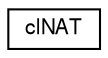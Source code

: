 digraph G
{
  edge [fontname="FreeSans",fontsize="10",labelfontname="FreeSans",labelfontsize="10"];
  node [fontname="FreeSans",fontsize="10",shape=record];
  rankdir=LR;
  Node1 [label="clNAT",height=0.2,width=0.4,color="black", fillcolor="white", style="filled",URL="$structcl_n_a_t.html"];
}
